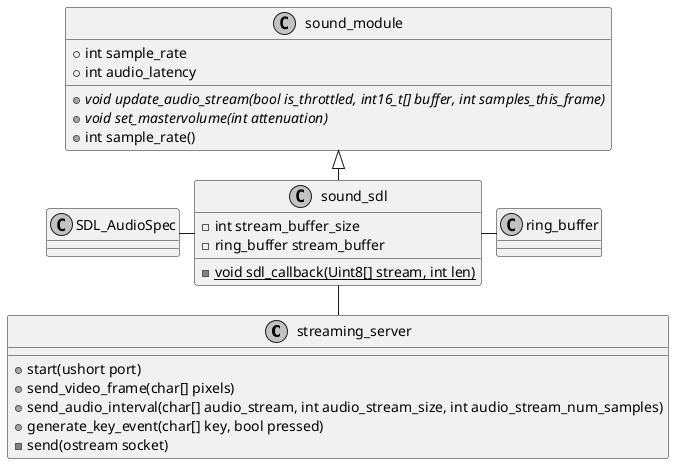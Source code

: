 @startuml

skinparam monochrome true

skinparam Shadowing false
skinparam LineType ortho

skinparam nodesep 15
skinparam ranksep 30

class streaming_server #Linen {
	+start(ushort port)
	+send_video_frame(char[] pixels)
	+send_audio_interval(char[] audio_stream, int audio_stream_size, int audio_stream_num_samples)
	+generate_key_event(char[] key, bool pressed)
	-send(ostream socket)
}

class sound_sdl {
	-int stream_buffer_size
	-ring_buffer stream_buffer
	
	{static} -void sdl_callback(Uint8[] stream, int len)
}

class sound_module {
	+int sample_rate
	+int audio_latency
	
	{abstract} +void update_audio_stream(bool is_throttled, int16_t[] buffer, int samples_this_frame)
	{abstract} +void set_mastervolume(int attenuation)
	+int sample_rate()
}

sound_sdl -u-|> sound_module
sound_sdl -l- SDL_AudioSpec
sound_sdl -r- ring_buffer
sound_sdl -d- streaming_server

@enduml
